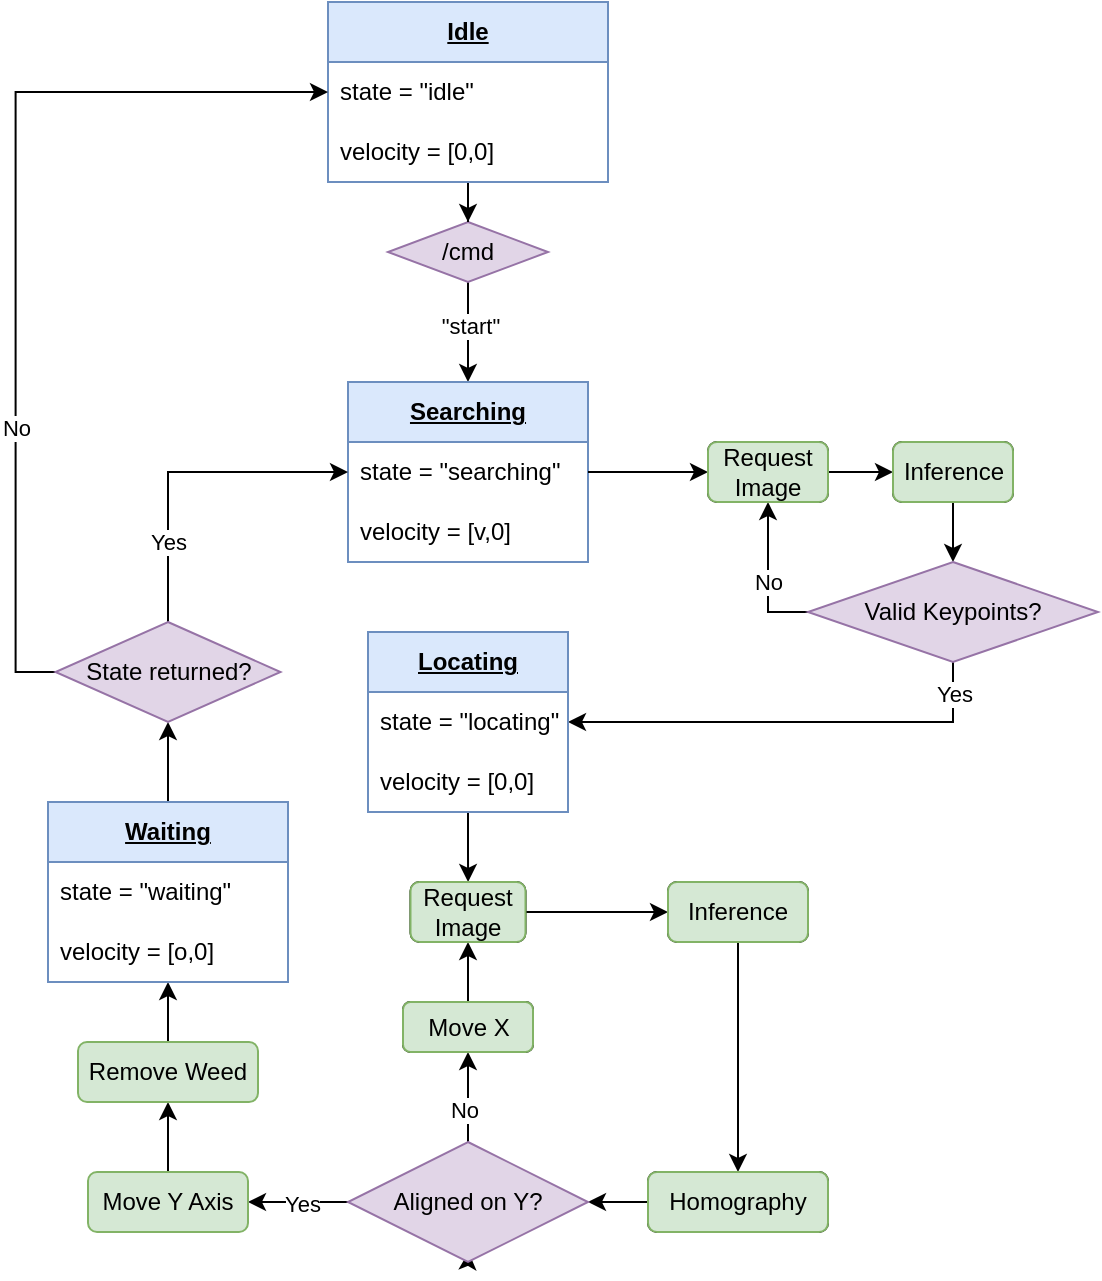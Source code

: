 <mxfile version="24.8.4">
  <diagram id="DzLsgyPNC4y2OptwUkxq" name="Page-1">
    <mxGraphModel dx="989" dy="592" grid="1" gridSize="10" guides="1" tooltips="1" connect="1" arrows="1" fold="1" page="1" pageScale="1" pageWidth="850" pageHeight="1100" math="0" shadow="0">
      <root>
        <mxCell id="0" />
        <mxCell id="1" parent="0" />
        <mxCell id="jF6Baknl4ynv4NxAoaoa-1" style="edgeStyle=orthogonalEdgeStyle;rounded=0;orthogonalLoop=1;jettySize=auto;html=1;exitX=0.5;exitY=1;exitDx=0;exitDy=0;entryX=0.5;entryY=0;entryDx=0;entryDy=0;" edge="1" parent="1" source="jF6Baknl4ynv4NxAoaoa-3" target="jF6Baknl4ynv4NxAoaoa-8">
          <mxGeometry relative="1" as="geometry" />
        </mxCell>
        <mxCell id="jF6Baknl4ynv4NxAoaoa-2" value="&quot;start&quot;" style="edgeLabel;html=1;align=center;verticalAlign=middle;resizable=0;points=[];" vertex="1" connectable="0" parent="jF6Baknl4ynv4NxAoaoa-1">
          <mxGeometry x="-0.12" y="1" relative="1" as="geometry">
            <mxPoint as="offset" />
          </mxGeometry>
        </mxCell>
        <mxCell id="jF6Baknl4ynv4NxAoaoa-3" value="/cmd" style="rhombus;whiteSpace=wrap;html=1;fillColor=#e1d5e7;strokeColor=#9673a6;" vertex="1" parent="1">
          <mxGeometry x="410" y="230" width="80" height="30" as="geometry" />
        </mxCell>
        <mxCell id="jF6Baknl4ynv4NxAoaoa-4" style="edgeStyle=orthogonalEdgeStyle;rounded=0;orthogonalLoop=1;jettySize=auto;html=1;entryX=0.5;entryY=0;entryDx=0;entryDy=0;" edge="1" parent="1" source="jF6Baknl4ynv4NxAoaoa-5" target="jF6Baknl4ynv4NxAoaoa-3">
          <mxGeometry relative="1" as="geometry" />
        </mxCell>
        <mxCell id="jF6Baknl4ynv4NxAoaoa-5" value="&lt;b&gt;&lt;u&gt;Idle&lt;/u&gt;&lt;/b&gt;" style="swimlane;fontStyle=0;childLayout=stackLayout;horizontal=1;startSize=30;horizontalStack=0;resizeParent=1;resizeParentMax=0;resizeLast=0;collapsible=1;marginBottom=0;whiteSpace=wrap;html=1;fillColor=#dae8fc;strokeColor=#6c8ebf;" vertex="1" parent="1">
          <mxGeometry x="380" y="120" width="140" height="90" as="geometry" />
        </mxCell>
        <mxCell id="jF6Baknl4ynv4NxAoaoa-6" value="state = &quot;idle&quot;" style="text;strokeColor=none;fillColor=none;align=left;verticalAlign=middle;spacingLeft=4;spacingRight=4;overflow=hidden;points=[[0,0.5],[1,0.5]];portConstraint=eastwest;rotatable=0;whiteSpace=wrap;html=1;" vertex="1" parent="jF6Baknl4ynv4NxAoaoa-5">
          <mxGeometry y="30" width="140" height="30" as="geometry" />
        </mxCell>
        <mxCell id="jF6Baknl4ynv4NxAoaoa-7" value="velocity = [0,0]" style="text;strokeColor=none;fillColor=none;align=left;verticalAlign=middle;spacingLeft=4;spacingRight=4;overflow=hidden;points=[[0,0.5],[1,0.5]];portConstraint=eastwest;rotatable=0;whiteSpace=wrap;html=1;" vertex="1" parent="jF6Baknl4ynv4NxAoaoa-5">
          <mxGeometry y="60" width="140" height="30" as="geometry" />
        </mxCell>
        <mxCell id="jF6Baknl4ynv4NxAoaoa-8" value="&lt;b&gt;&lt;u&gt;Searching&lt;/u&gt;&lt;/b&gt;" style="swimlane;fontStyle=0;childLayout=stackLayout;horizontal=1;startSize=30;horizontalStack=0;resizeParent=1;resizeParentMax=0;resizeLast=0;collapsible=1;marginBottom=0;whiteSpace=wrap;html=1;fillColor=#dae8fc;strokeColor=#6c8ebf;" vertex="1" parent="1">
          <mxGeometry x="390" y="310" width="120" height="90" as="geometry" />
        </mxCell>
        <mxCell id="jF6Baknl4ynv4NxAoaoa-9" value="state = &quot;searching&quot;" style="text;strokeColor=none;fillColor=none;align=left;verticalAlign=middle;spacingLeft=4;spacingRight=4;overflow=hidden;points=[[0,0.5],[1,0.5]];portConstraint=eastwest;rotatable=0;whiteSpace=wrap;html=1;" vertex="1" parent="jF6Baknl4ynv4NxAoaoa-8">
          <mxGeometry y="30" width="120" height="30" as="geometry" />
        </mxCell>
        <mxCell id="jF6Baknl4ynv4NxAoaoa-10" value="velocity = [v,0]" style="text;strokeColor=none;fillColor=none;align=left;verticalAlign=middle;spacingLeft=4;spacingRight=4;overflow=hidden;points=[[0,0.5],[1,0.5]];portConstraint=eastwest;rotatable=0;whiteSpace=wrap;html=1;" vertex="1" parent="jF6Baknl4ynv4NxAoaoa-8">
          <mxGeometry y="60" width="120" height="30" as="geometry" />
        </mxCell>
        <mxCell id="jF6Baknl4ynv4NxAoaoa-11" style="edgeStyle=orthogonalEdgeStyle;rounded=0;orthogonalLoop=1;jettySize=auto;html=1;exitX=1;exitY=0.5;exitDx=0;exitDy=0;entryX=0;entryY=0.5;entryDx=0;entryDy=0;" edge="1" parent="1" source="jF6Baknl4ynv4NxAoaoa-12" target="jF6Baknl4ynv4NxAoaoa-15">
          <mxGeometry relative="1" as="geometry" />
        </mxCell>
        <mxCell id="jF6Baknl4ynv4NxAoaoa-12" value="Request Image" style="rounded=1;whiteSpace=wrap;html=1;" vertex="1" parent="1">
          <mxGeometry x="570" y="340" width="60" height="30" as="geometry" />
        </mxCell>
        <mxCell id="jF6Baknl4ynv4NxAoaoa-13" style="edgeStyle=orthogonalEdgeStyle;rounded=0;orthogonalLoop=1;jettySize=auto;html=1;exitX=1;exitY=0.5;exitDx=0;exitDy=0;entryX=0;entryY=0.5;entryDx=0;entryDy=0;" edge="1" parent="1" source="jF6Baknl4ynv4NxAoaoa-9" target="jF6Baknl4ynv4NxAoaoa-12">
          <mxGeometry relative="1" as="geometry" />
        </mxCell>
        <mxCell id="jF6Baknl4ynv4NxAoaoa-14" style="edgeStyle=orthogonalEdgeStyle;rounded=0;orthogonalLoop=1;jettySize=auto;html=1;exitX=0.5;exitY=1;exitDx=0;exitDy=0;entryX=0.5;entryY=0;entryDx=0;entryDy=0;" edge="1" parent="1" source="jF6Baknl4ynv4NxAoaoa-15" target="jF6Baknl4ynv4NxAoaoa-20">
          <mxGeometry relative="1" as="geometry" />
        </mxCell>
        <mxCell id="jF6Baknl4ynv4NxAoaoa-15" value="Inference" style="rounded=1;whiteSpace=wrap;html=1;" vertex="1" parent="1">
          <mxGeometry x="662.5" y="340" width="60" height="30" as="geometry" />
        </mxCell>
        <mxCell id="jF6Baknl4ynv4NxAoaoa-16" style="edgeStyle=orthogonalEdgeStyle;rounded=0;orthogonalLoop=1;jettySize=auto;html=1;exitX=0;exitY=0.5;exitDx=0;exitDy=0;entryX=0.5;entryY=1;entryDx=0;entryDy=0;" edge="1" parent="1" source="jF6Baknl4ynv4NxAoaoa-20" target="jF6Baknl4ynv4NxAoaoa-12">
          <mxGeometry relative="1" as="geometry" />
        </mxCell>
        <mxCell id="jF6Baknl4ynv4NxAoaoa-17" value="No" style="edgeLabel;html=1;align=center;verticalAlign=middle;resizable=0;points=[];" vertex="1" connectable="0" parent="jF6Baknl4ynv4NxAoaoa-16">
          <mxGeometry x="-0.491" y="-1" relative="1" as="geometry">
            <mxPoint x="-1" y="-14" as="offset" />
          </mxGeometry>
        </mxCell>
        <mxCell id="jF6Baknl4ynv4NxAoaoa-18" style="edgeStyle=orthogonalEdgeStyle;rounded=0;orthogonalLoop=1;jettySize=auto;html=1;exitX=0.5;exitY=1;exitDx=0;exitDy=0;entryX=1;entryY=0.5;entryDx=0;entryDy=0;" edge="1" parent="1" source="jF6Baknl4ynv4NxAoaoa-20" target="jF6Baknl4ynv4NxAoaoa-23">
          <mxGeometry relative="1" as="geometry" />
        </mxCell>
        <mxCell id="jF6Baknl4ynv4NxAoaoa-19" value="Yes" style="edgeLabel;html=1;align=center;verticalAlign=middle;resizable=0;points=[];" vertex="1" connectable="0" parent="jF6Baknl4ynv4NxAoaoa-18">
          <mxGeometry x="-0.789" y="1" relative="1" as="geometry">
            <mxPoint x="-1" y="-8" as="offset" />
          </mxGeometry>
        </mxCell>
        <mxCell id="jF6Baknl4ynv4NxAoaoa-20" value="Valid Keypoints?" style="rhombus;whiteSpace=wrap;html=1;fillColor=#e1d5e7;strokeColor=#9673a6;" vertex="1" parent="1">
          <mxGeometry x="620" y="400" width="145" height="50" as="geometry" />
        </mxCell>
        <mxCell id="jF6Baknl4ynv4NxAoaoa-21" style="edgeStyle=orthogonalEdgeStyle;rounded=0;orthogonalLoop=1;jettySize=auto;html=1;" edge="1" parent="1" source="jF6Baknl4ynv4NxAoaoa-22" target="jF6Baknl4ynv4NxAoaoa-26">
          <mxGeometry relative="1" as="geometry" />
        </mxCell>
        <mxCell id="jF6Baknl4ynv4NxAoaoa-22" value="&lt;b&gt;&lt;u&gt;Locating&lt;/u&gt;&lt;/b&gt;" style="swimlane;fontStyle=0;childLayout=stackLayout;horizontal=1;startSize=30;horizontalStack=0;resizeParent=1;resizeParentMax=0;resizeLast=0;collapsible=1;marginBottom=0;whiteSpace=wrap;html=1;fillColor=#dae8fc;strokeColor=#6c8ebf;" vertex="1" parent="1">
          <mxGeometry x="400" y="435" width="100" height="90" as="geometry" />
        </mxCell>
        <mxCell id="jF6Baknl4ynv4NxAoaoa-23" value="state = &quot;locating&quot;" style="text;strokeColor=none;fillColor=none;align=left;verticalAlign=middle;spacingLeft=4;spacingRight=4;overflow=hidden;points=[[0,0.5],[1,0.5]];portConstraint=eastwest;rotatable=0;whiteSpace=wrap;html=1;" vertex="1" parent="jF6Baknl4ynv4NxAoaoa-22">
          <mxGeometry y="30" width="100" height="30" as="geometry" />
        </mxCell>
        <mxCell id="jF6Baknl4ynv4NxAoaoa-24" value="velocity = [0,0]" style="text;strokeColor=none;fillColor=none;align=left;verticalAlign=middle;spacingLeft=4;spacingRight=4;overflow=hidden;points=[[0,0.5],[1,0.5]];portConstraint=eastwest;rotatable=0;whiteSpace=wrap;html=1;" vertex="1" parent="jF6Baknl4ynv4NxAoaoa-22">
          <mxGeometry y="60" width="100" height="30" as="geometry" />
        </mxCell>
        <mxCell id="jF6Baknl4ynv4NxAoaoa-25" style="edgeStyle=orthogonalEdgeStyle;rounded=0;orthogonalLoop=1;jettySize=auto;html=1;exitX=1;exitY=0.5;exitDx=0;exitDy=0;entryX=0;entryY=0.5;entryDx=0;entryDy=0;" edge="1" parent="1" source="jF6Baknl4ynv4NxAoaoa-26" target="jF6Baknl4ynv4NxAoaoa-28">
          <mxGeometry relative="1" as="geometry" />
        </mxCell>
        <mxCell id="jF6Baknl4ynv4NxAoaoa-26" value="Request Image" style="rounded=1;whiteSpace=wrap;html=1;" vertex="1" parent="1">
          <mxGeometry x="421.25" y="560" width="57.5" height="30" as="geometry" />
        </mxCell>
        <mxCell id="jF6Baknl4ynv4NxAoaoa-27" style="edgeStyle=orthogonalEdgeStyle;rounded=0;orthogonalLoop=1;jettySize=auto;html=1;exitX=0.5;exitY=1;exitDx=0;exitDy=0;entryX=0.5;entryY=0;entryDx=0;entryDy=0;" edge="1" parent="1" source="jF6Baknl4ynv4NxAoaoa-28" target="jF6Baknl4ynv4NxAoaoa-30">
          <mxGeometry relative="1" as="geometry" />
        </mxCell>
        <mxCell id="jF6Baknl4ynv4NxAoaoa-28" value="Inference" style="rounded=1;whiteSpace=wrap;html=1;" vertex="1" parent="1">
          <mxGeometry x="550" y="560" width="70" height="30" as="geometry" />
        </mxCell>
        <mxCell id="jF6Baknl4ynv4NxAoaoa-29" style="edgeStyle=orthogonalEdgeStyle;rounded=0;orthogonalLoop=1;jettySize=auto;html=1;exitX=0;exitY=0.5;exitDx=0;exitDy=0;entryX=1;entryY=0.5;entryDx=0;entryDy=0;" edge="1" parent="1" source="jF6Baknl4ynv4NxAoaoa-30" target="jF6Baknl4ynv4NxAoaoa-38">
          <mxGeometry relative="1" as="geometry" />
        </mxCell>
        <mxCell id="jF6Baknl4ynv4NxAoaoa-30" value="Homography" style="rounded=1;whiteSpace=wrap;html=1;" vertex="1" parent="1">
          <mxGeometry x="540" y="705" width="90" height="30" as="geometry" />
        </mxCell>
        <mxCell id="jF6Baknl4ynv4NxAoaoa-31" style="edgeStyle=orthogonalEdgeStyle;rounded=0;orthogonalLoop=1;jettySize=auto;html=1;exitX=0.5;exitY=0;exitDx=0;exitDy=0;entryX=0.5;entryY=1;entryDx=0;entryDy=0;" edge="1" parent="1" source="jF6Baknl4ynv4NxAoaoa-32" target="jF6Baknl4ynv4NxAoaoa-26">
          <mxGeometry relative="1" as="geometry" />
        </mxCell>
        <mxCell id="jF6Baknl4ynv4NxAoaoa-32" value="Move X" style="rounded=1;whiteSpace=wrap;html=1;" vertex="1" parent="1">
          <mxGeometry x="417.5" y="620" width="65" height="25" as="geometry" />
        </mxCell>
        <mxCell id="jF6Baknl4ynv4NxAoaoa-33" style="edgeStyle=orthogonalEdgeStyle;rounded=0;orthogonalLoop=1;jettySize=auto;html=1;exitX=0.5;exitY=1;exitDx=0;exitDy=0;" edge="1" parent="1" source="jF6Baknl4ynv4NxAoaoa-38">
          <mxGeometry relative="1" as="geometry">
            <mxPoint x="450.31" y="745" as="targetPoint" />
          </mxGeometry>
        </mxCell>
        <mxCell id="jF6Baknl4ynv4NxAoaoa-34" style="edgeStyle=orthogonalEdgeStyle;rounded=0;orthogonalLoop=1;jettySize=auto;html=1;exitX=0.5;exitY=0;exitDx=0;exitDy=0;entryX=0.5;entryY=1;entryDx=0;entryDy=0;" edge="1" parent="1" source="jF6Baknl4ynv4NxAoaoa-38" target="jF6Baknl4ynv4NxAoaoa-32">
          <mxGeometry relative="1" as="geometry" />
        </mxCell>
        <mxCell id="jF6Baknl4ynv4NxAoaoa-35" value="No" style="edgeLabel;html=1;align=center;verticalAlign=middle;resizable=0;points=[];" vertex="1" connectable="0" parent="jF6Baknl4ynv4NxAoaoa-34">
          <mxGeometry x="-0.275" y="2" relative="1" as="geometry">
            <mxPoint as="offset" />
          </mxGeometry>
        </mxCell>
        <mxCell id="jF6Baknl4ynv4NxAoaoa-36" style="edgeStyle=orthogonalEdgeStyle;rounded=0;orthogonalLoop=1;jettySize=auto;html=1;exitX=0;exitY=0.5;exitDx=0;exitDy=0;entryX=1;entryY=0.5;entryDx=0;entryDy=0;" edge="1" parent="1" source="jF6Baknl4ynv4NxAoaoa-38" target="jF6Baknl4ynv4NxAoaoa-40">
          <mxGeometry relative="1" as="geometry" />
        </mxCell>
        <mxCell id="jF6Baknl4ynv4NxAoaoa-37" value="Yes" style="edgeLabel;html=1;align=center;verticalAlign=middle;resizable=0;points=[];" vertex="1" connectable="0" parent="jF6Baknl4ynv4NxAoaoa-36">
          <mxGeometry x="-0.057" y="1" relative="1" as="geometry">
            <mxPoint as="offset" />
          </mxGeometry>
        </mxCell>
        <mxCell id="jF6Baknl4ynv4NxAoaoa-38" value="Aligned on Y?" style="rhombus;whiteSpace=wrap;html=1;fillColor=#e1d5e7;strokeColor=#9673a6;" vertex="1" parent="1">
          <mxGeometry x="390" y="690" width="120" height="60" as="geometry" />
        </mxCell>
        <mxCell id="jF6Baknl4ynv4NxAoaoa-39" style="edgeStyle=orthogonalEdgeStyle;rounded=0;orthogonalLoop=1;jettySize=auto;html=1;exitX=0.5;exitY=0;exitDx=0;exitDy=0;entryX=0.5;entryY=1;entryDx=0;entryDy=0;" edge="1" parent="1" source="jF6Baknl4ynv4NxAoaoa-40" target="jF6Baknl4ynv4NxAoaoa-42">
          <mxGeometry relative="1" as="geometry" />
        </mxCell>
        <mxCell id="jF6Baknl4ynv4NxAoaoa-40" value="Move Y Axis" style="rounded=1;whiteSpace=wrap;html=1;fillColor=#d5e8d4;strokeColor=#82b366;" vertex="1" parent="1">
          <mxGeometry x="260" y="705" width="80" height="30" as="geometry" />
        </mxCell>
        <mxCell id="jF6Baknl4ynv4NxAoaoa-46" style="edgeStyle=orthogonalEdgeStyle;rounded=0;orthogonalLoop=1;jettySize=auto;html=1;exitX=0.5;exitY=0;exitDx=0;exitDy=0;" edge="1" parent="1" source="jF6Baknl4ynv4NxAoaoa-42" target="jF6Baknl4ynv4NxAoaoa-43">
          <mxGeometry relative="1" as="geometry" />
        </mxCell>
        <mxCell id="jF6Baknl4ynv4NxAoaoa-42" value="Remove Weed" style="rounded=1;whiteSpace=wrap;html=1;fillColor=#d5e8d4;strokeColor=#82b366;" vertex="1" parent="1">
          <mxGeometry x="255" y="640" width="90" height="30" as="geometry" />
        </mxCell>
        <mxCell id="jF6Baknl4ynv4NxAoaoa-48" style="edgeStyle=orthogonalEdgeStyle;rounded=0;orthogonalLoop=1;jettySize=auto;html=1;exitX=0.5;exitY=0;exitDx=0;exitDy=0;entryX=0.5;entryY=1;entryDx=0;entryDy=0;" edge="1" parent="1" source="jF6Baknl4ynv4NxAoaoa-43" target="jF6Baknl4ynv4NxAoaoa-47">
          <mxGeometry relative="1" as="geometry" />
        </mxCell>
        <mxCell id="jF6Baknl4ynv4NxAoaoa-43" value="&lt;b&gt;&lt;u&gt;Waiting&lt;/u&gt;&lt;/b&gt;" style="swimlane;fontStyle=0;childLayout=stackLayout;horizontal=1;startSize=30;horizontalStack=0;resizeParent=1;resizeParentMax=0;resizeLast=0;collapsible=1;marginBottom=0;whiteSpace=wrap;html=1;fillColor=#dae8fc;strokeColor=#6c8ebf;" vertex="1" parent="1">
          <mxGeometry x="240" y="520" width="120" height="90" as="geometry" />
        </mxCell>
        <mxCell id="jF6Baknl4ynv4NxAoaoa-44" value="state = &quot;waiting&quot;" style="text;strokeColor=none;fillColor=none;align=left;verticalAlign=middle;spacingLeft=4;spacingRight=4;overflow=hidden;points=[[0,0.5],[1,0.5]];portConstraint=eastwest;rotatable=0;whiteSpace=wrap;html=1;" vertex="1" parent="jF6Baknl4ynv4NxAoaoa-43">
          <mxGeometry y="30" width="120" height="30" as="geometry" />
        </mxCell>
        <mxCell id="jF6Baknl4ynv4NxAoaoa-45" value="velocity = [o,0]" style="text;strokeColor=none;fillColor=none;align=left;verticalAlign=middle;spacingLeft=4;spacingRight=4;overflow=hidden;points=[[0,0.5],[1,0.5]];portConstraint=eastwest;rotatable=0;whiteSpace=wrap;html=1;" vertex="1" parent="jF6Baknl4ynv4NxAoaoa-43">
          <mxGeometry y="60" width="120" height="30" as="geometry" />
        </mxCell>
        <mxCell id="jF6Baknl4ynv4NxAoaoa-49" style="edgeStyle=orthogonalEdgeStyle;rounded=0;orthogonalLoop=1;jettySize=auto;html=1;exitX=0.5;exitY=0;exitDx=0;exitDy=0;entryX=0;entryY=0.5;entryDx=0;entryDy=0;" edge="1" parent="1" source="jF6Baknl4ynv4NxAoaoa-47" target="jF6Baknl4ynv4NxAoaoa-9">
          <mxGeometry relative="1" as="geometry" />
        </mxCell>
        <mxCell id="jF6Baknl4ynv4NxAoaoa-50" value="Yes" style="edgeLabel;html=1;align=center;verticalAlign=middle;resizable=0;points=[];" vertex="1" connectable="0" parent="jF6Baknl4ynv4NxAoaoa-49">
          <mxGeometry x="-0.507" relative="1" as="geometry">
            <mxPoint as="offset" />
          </mxGeometry>
        </mxCell>
        <mxCell id="jF6Baknl4ynv4NxAoaoa-51" style="edgeStyle=orthogonalEdgeStyle;rounded=0;orthogonalLoop=1;jettySize=auto;html=1;exitX=0;exitY=0.5;exitDx=0;exitDy=0;entryX=0;entryY=0.5;entryDx=0;entryDy=0;" edge="1" parent="1" source="jF6Baknl4ynv4NxAoaoa-47" target="jF6Baknl4ynv4NxAoaoa-6">
          <mxGeometry relative="1" as="geometry" />
        </mxCell>
        <mxCell id="jF6Baknl4ynv4NxAoaoa-52" value="No" style="edgeLabel;html=1;align=center;verticalAlign=middle;resizable=0;points=[];" vertex="1" connectable="0" parent="jF6Baknl4ynv4NxAoaoa-51">
          <mxGeometry x="-0.388" relative="1" as="geometry">
            <mxPoint as="offset" />
          </mxGeometry>
        </mxCell>
        <mxCell id="jF6Baknl4ynv4NxAoaoa-47" value="State returned?" style="rhombus;whiteSpace=wrap;html=1;fillColor=#e1d5e7;strokeColor=#9673a6;" vertex="1" parent="1">
          <mxGeometry x="243.75" y="430" width="112.5" height="50" as="geometry" />
        </mxCell>
        <mxCell id="jF6Baknl4ynv4NxAoaoa-53" value="Request Image" style="rounded=1;whiteSpace=wrap;html=1;fillColor=#d5e8d4;strokeColor=#82b366;" vertex="1" parent="1">
          <mxGeometry x="570" y="340" width="60" height="30" as="geometry" />
        </mxCell>
        <mxCell id="jF6Baknl4ynv4NxAoaoa-54" value="Inference" style="rounded=1;whiteSpace=wrap;html=1;fillColor=#d5e8d4;strokeColor=#82b366;" vertex="1" parent="1">
          <mxGeometry x="662.5" y="340" width="60" height="30" as="geometry" />
        </mxCell>
        <mxCell id="jF6Baknl4ynv4NxAoaoa-55" value="Inference" style="rounded=1;whiteSpace=wrap;html=1;fillColor=#d5e8d4;strokeColor=#82b366;" vertex="1" parent="1">
          <mxGeometry x="550" y="560" width="70" height="30" as="geometry" />
        </mxCell>
        <mxCell id="jF6Baknl4ynv4NxAoaoa-56" value="Request Image" style="rounded=1;whiteSpace=wrap;html=1;fillColor=#d5e8d4;strokeColor=#82b366;" vertex="1" parent="1">
          <mxGeometry x="421.25" y="560" width="57.5" height="30" as="geometry" />
        </mxCell>
        <mxCell id="jF6Baknl4ynv4NxAoaoa-57" value="Move X" style="rounded=1;whiteSpace=wrap;html=1;fillColor=#d5e8d4;strokeColor=#82b366;" vertex="1" parent="1">
          <mxGeometry x="417.5" y="620" width="65" height="25" as="geometry" />
        </mxCell>
        <mxCell id="jF6Baknl4ynv4NxAoaoa-58" value="Homography" style="rounded=1;whiteSpace=wrap;html=1;fillColor=#d5e8d4;strokeColor=#82b366;" vertex="1" parent="1">
          <mxGeometry x="540" y="705" width="90" height="30" as="geometry" />
        </mxCell>
      </root>
    </mxGraphModel>
  </diagram>
</mxfile>
